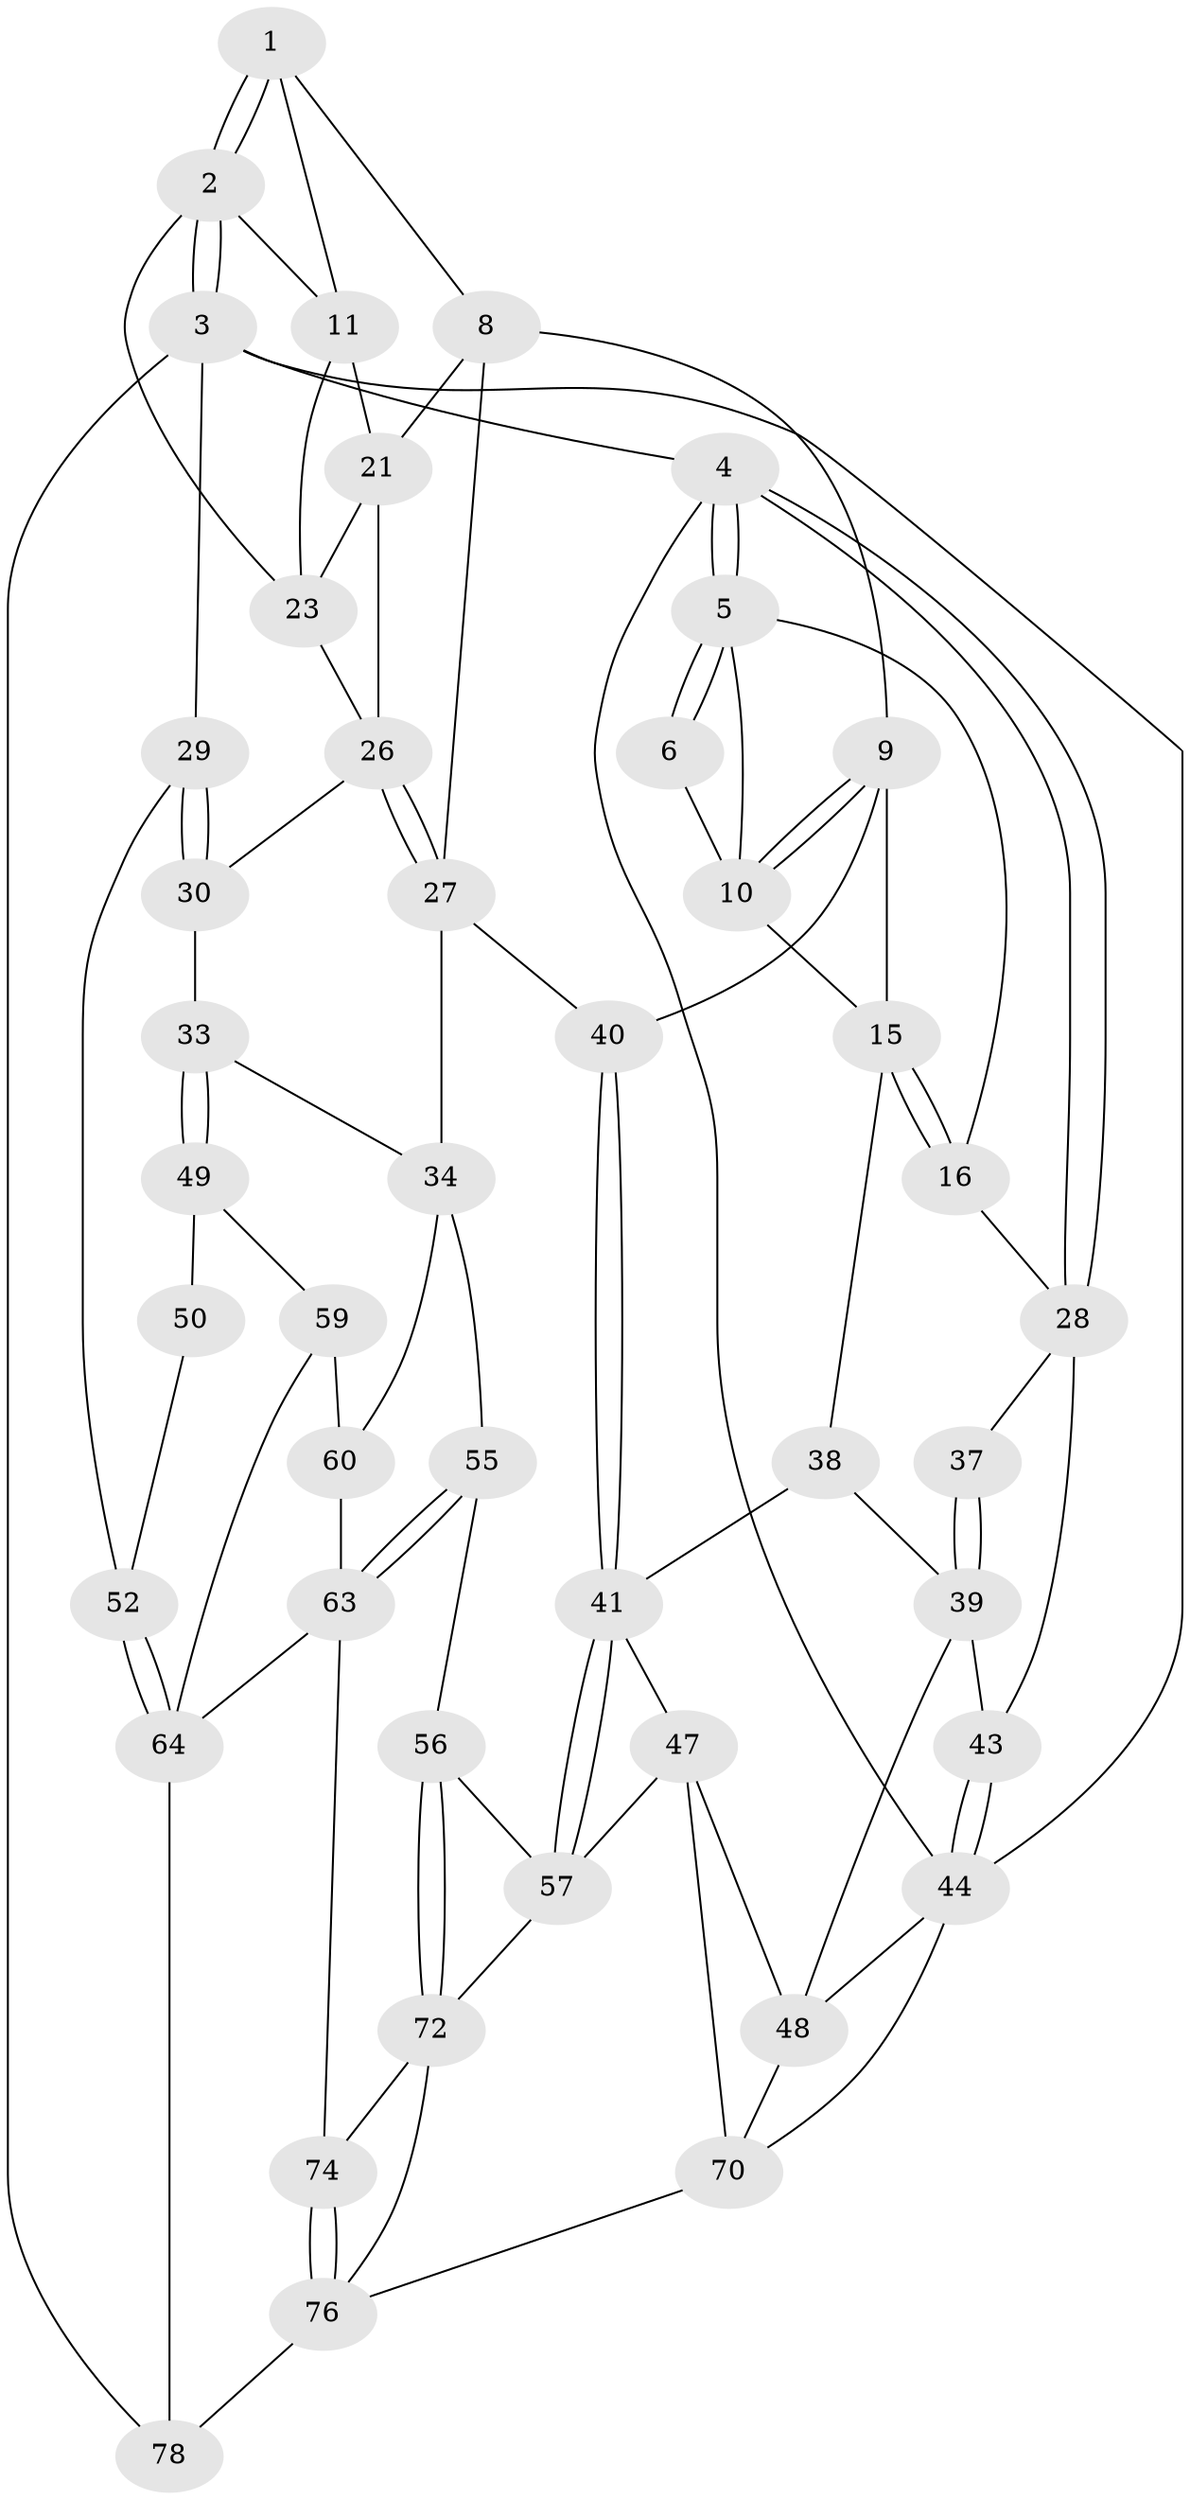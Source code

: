 // original degree distribution, {3: 0.05128205128205128, 6: 0.2692307692307692, 5: 0.4358974358974359, 4: 0.24358974358974358}
// Generated by graph-tools (version 1.1) at 2025/42/03/06/25 10:42:31]
// undirected, 45 vertices, 98 edges
graph export_dot {
graph [start="1"]
  node [color=gray90,style=filled];
  1 [pos="+0.5281642482433817+0",super="+7"];
  2 [pos="+1+0",super="+12"];
  3 [pos="+1+0",super="+61"];
  4 [pos="+0+0"];
  5 [pos="+0+0",super="+13"];
  6 [pos="+0.44159268718096883+0"];
  8 [pos="+0.5319900525389543+0.30354762022416676",super="+22"];
  9 [pos="+0.4381182784199551+0.29242051049175566",super="+18"];
  10 [pos="+0.38844877377711656+0.02649126204924477",super="+14"];
  11 [pos="+0.683574769861507+0.12363770791194677",super="+20"];
  15 [pos="+0.2846700897491902+0.31428131246451324",super="+19"];
  16 [pos="+0.23778848943895797+0.29457727692820823",super="+17"];
  21 [pos="+0.6714179654684752+0.19265282113782817",super="+25"];
  23 [pos="+0.8726974699147273+0.19629592350269673",super="+24"];
  26 [pos="+0.7315955875915818+0.30027242328991705",super="+32"];
  27 [pos="+0.5916135682379189+0.3627710483717212",super="+35"];
  28 [pos="+0+0",super="+36"];
  29 [pos="+1+0.44346427509995917",super="+51"];
  30 [pos="+1+0.44448403402155606",super="+31"];
  33 [pos="+0.6956713324159265+0.518787640593791"];
  34 [pos="+0.694230665865639+0.5186446336856616",super="+54"];
  37 [pos="+0.12574245368920423+0.32457825493966563"];
  38 [pos="+0.18074446989396287+0.5191716770777853"];
  39 [pos="+0.06976351165661537+0.5114981283980667",super="+46"];
  40 [pos="+0.38744883170136574+0.6017500925426997"];
  41 [pos="+0.3409977812535084+0.6733643442498167",super="+42"];
  43 [pos="+0+0.544197418956672"];
  44 [pos="+0+0.9525142554890916",super="+45"];
  47 [pos="+0.2866360891146254+0.688784783045209",super="+69"];
  48 [pos="+0.13179085585181932+0.7180441190118586",super="+66"];
  49 [pos="+0.7764431080378196+0.5916070389093697",super="+58"];
  50 [pos="+0.9582650656077983+0.5896856726905091",super="+53"];
  52 [pos="+1+0.8902198732303378"];
  55 [pos="+0.6239984745294923+0.6682058223588463"];
  56 [pos="+0.42003182951310786+0.7536820640349464"];
  57 [pos="+0.37458629807320243+0.713285079932708",super="+71"];
  59 [pos="+0.784392470230402+0.7317407618663078",super="+65"];
  60 [pos="+0.7153322697429744+0.7565640592124245",super="+62"];
  63 [pos="+0.6339915620039653+0.8704504798408121",super="+68"];
  64 [pos="+0.7878246850905912+0.8579807379269775",super="+67"];
  70 [pos="+0.06706511590335511+0.85676860345666",super="+75"];
  72 [pos="+0.44424993200951185+0.7986634861298942",super="+73"];
  74 [pos="+0.5117289213782729+0.8549675625401084"];
  76 [pos="+0.34734558512441976+1",super="+77"];
  78 [pos="+0.6899455748401122+1"];
  1 -- 2;
  1 -- 2;
  1 -- 8;
  1 -- 11;
  2 -- 3;
  2 -- 3;
  2 -- 11;
  2 -- 23;
  3 -- 4;
  3 -- 29 [weight=2];
  3 -- 44;
  3 -- 78;
  4 -- 5;
  4 -- 5;
  4 -- 28;
  4 -- 28;
  4 -- 44;
  5 -- 6;
  5 -- 6;
  5 -- 16;
  5 -- 10;
  6 -- 10;
  8 -- 9;
  8 -- 27;
  8 -- 21;
  9 -- 10;
  9 -- 10;
  9 -- 40;
  9 -- 15;
  10 -- 15;
  11 -- 21;
  11 -- 23;
  15 -- 16;
  15 -- 16;
  15 -- 38;
  16 -- 28;
  21 -- 26;
  21 -- 23;
  23 -- 26;
  26 -- 27;
  26 -- 27;
  26 -- 30;
  27 -- 40;
  27 -- 34;
  28 -- 43;
  28 -- 37;
  29 -- 30;
  29 -- 30;
  29 -- 52;
  30 -- 33;
  33 -- 34;
  33 -- 49;
  33 -- 49;
  34 -- 60;
  34 -- 55;
  37 -- 39;
  37 -- 39;
  38 -- 39;
  38 -- 41;
  39 -- 48;
  39 -- 43;
  40 -- 41;
  40 -- 41;
  41 -- 57;
  41 -- 57;
  41 -- 47;
  43 -- 44;
  43 -- 44;
  44 -- 48;
  44 -- 70;
  47 -- 48;
  47 -- 70;
  47 -- 57;
  48 -- 70;
  49 -- 50 [weight=2];
  49 -- 59;
  50 -- 52;
  52 -- 64;
  52 -- 64;
  55 -- 56;
  55 -- 63;
  55 -- 63;
  56 -- 57;
  56 -- 72;
  56 -- 72;
  57 -- 72;
  59 -- 60 [weight=2];
  59 -- 64;
  60 -- 63;
  63 -- 74;
  63 -- 64;
  64 -- 78;
  70 -- 76;
  72 -- 74;
  72 -- 76;
  74 -- 76;
  74 -- 76;
  76 -- 78;
}

